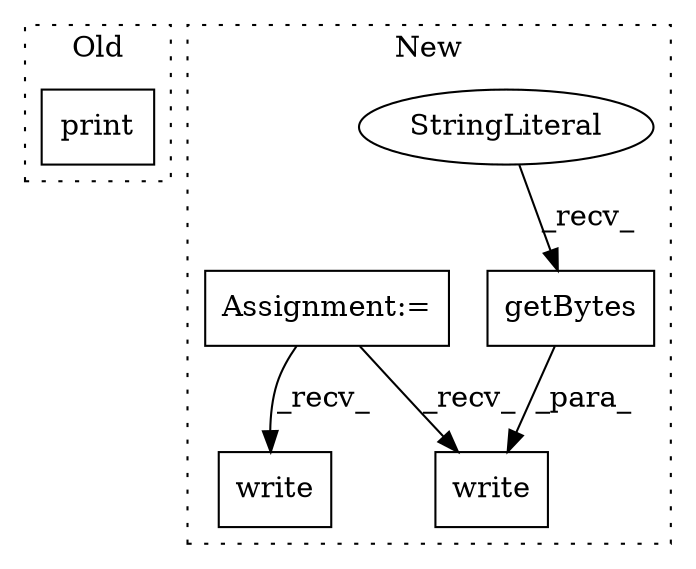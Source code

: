 digraph G {
subgraph cluster0 {
1 [label="print" a="32" s="5264,5429" l="6,1" shape="box"];
label = "Old";
style="dotted";
}
subgraph cluster1 {
2 [label="getBytes" a="32" s="5706" l="10" shape="box"];
3 [label="StringLiteral" a="45" s="5547" l="158" shape="ellipse"];
4 [label="write" a="32" s="5541,5716" l="6,1" shape="box"];
5 [label="Assignment:=" a="7" s="2168" l="8" shape="box"];
6 [label="write" a="32" s="6212,6339" l="6,1" shape="box"];
label = "New";
style="dotted";
}
2 -> 4 [label="_para_"];
3 -> 2 [label="_recv_"];
5 -> 4 [label="_recv_"];
5 -> 6 [label="_recv_"];
}